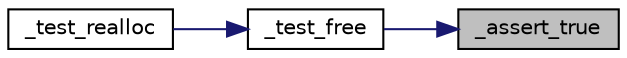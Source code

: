 digraph "_assert_true"
{
 // LATEX_PDF_SIZE
  edge [fontname="Helvetica",fontsize="10",labelfontname="Helvetica",labelfontsize="10"];
  node [fontname="Helvetica",fontsize="10",shape=record];
  rankdir="RL";
  Node1 [label="_assert_true",height=0.2,width=0.4,color="black", fillcolor="grey75", style="filled", fontcolor="black",tooltip=" "];
  Node1 -> Node2 [dir="back",color="midnightblue",fontsize="10",style="solid",fontname="Helvetica"];
  Node2 [label="_test_free",height=0.2,width=0.4,color="black", fillcolor="white", style="filled",URL="$group__cmocka.html#gaa638dca2eb88eb45ba9b3dc810701345",tooltip=" "];
  Node2 -> Node3 [dir="back",color="midnightblue",fontsize="10",style="solid",fontname="Helvetica"];
  Node3 [label="_test_realloc",height=0.2,width=0.4,color="black", fillcolor="white", style="filled",URL="$group__cmocka.html#gaa329fa627c139f67e6a78ee3840baaac",tooltip=" "];
}
